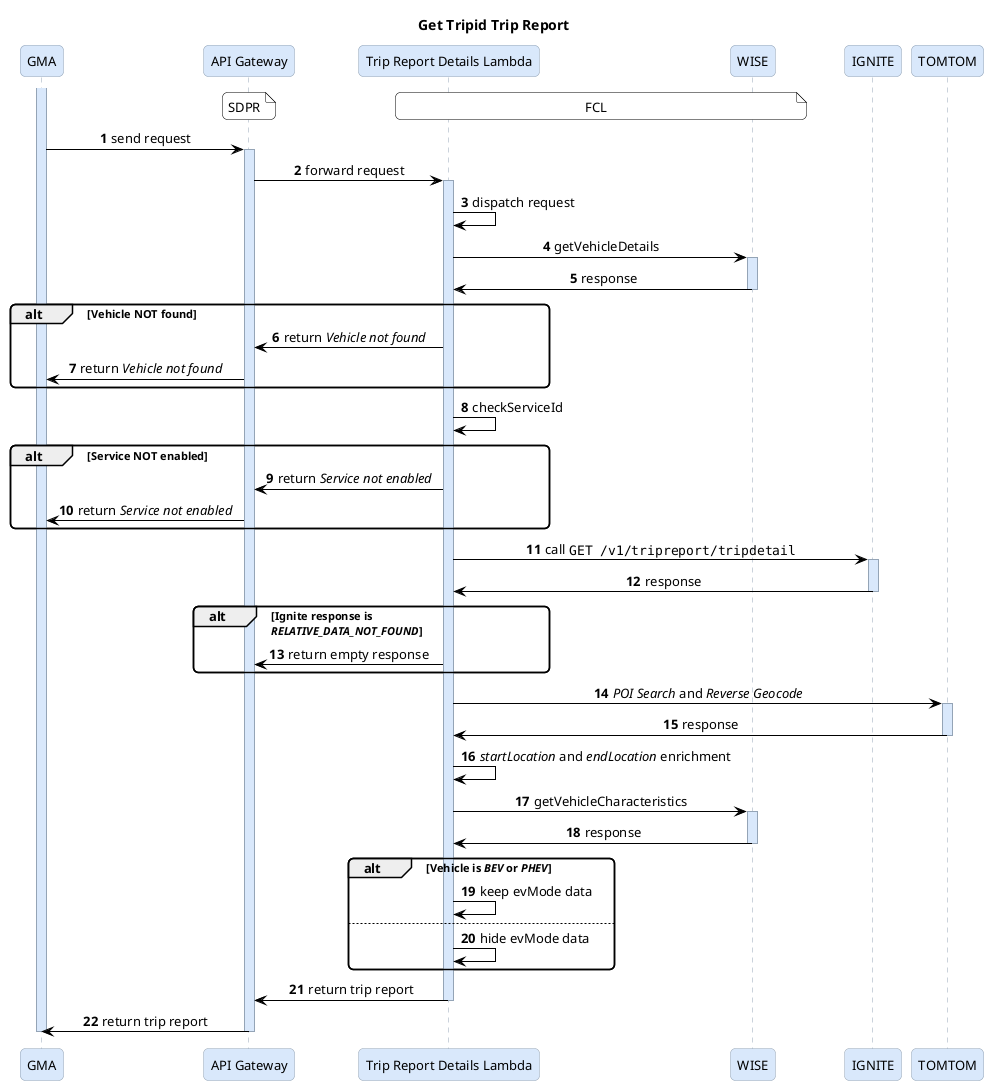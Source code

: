 @startuml

title Get Tripid Trip Report

autonumber

skinparam roundcorner 10
skinparam shadowing false
skinparam sequence {
  ArrowColor Black
  LifeLineBorderColor #94a4b6
  LifeLineBackgroundColor #d9e8fb
  ParticipantBorderColor #94a4b6
  ParticipantBackgroundColor #d9e8fb
  ParticipantFontSize 13
  MessageAlign center
  NoteBorderColor blue
}
skinparam Note {
  BorderColor black
  BackgroundColor white
}

participant "GMA" as GMA
participant "API Gateway" as API
participant "Trip Report Details Lambda" as Lambda
participant "WISE" as WISE
participant "IGNITE" as IGNITE
participant "TOMTOM" as TOMTOM

note over API: SDPR
/ note over Lambda, WISE: FCL

activate GMA
GMA -> API: send request

activate API
API -> Lambda: forward request

activate Lambda
Lambda -> Lambda: dispatch request

Lambda -> WISE: getVehicleDetails
activate WISE
WISE -> Lambda: response
deactivate WISE

alt Vehicle NOT found
  Lambda -> API: return //Vehicle not found//
  API -> GMA: return //Vehicle not found//
end

Lambda -> Lambda: checkServiceId

alt Service NOT enabled
  Lambda -> API: return //Service not enabled//
  API -> GMA: return //Service not enabled//
end

Lambda -> IGNITE: call ""GET /v1/tripreport/tripdetail""
activate IGNITE
IGNITE -> Lambda: response
deactivate IGNITE

alt Ignite response is\n//RELATIVE_DATA_NOT_FOUND//
  Lambda -> API: return empty response
end

Lambda -> TOMTOM: //POI Search// and //Reverse Geocode//
activate TOMTOM
TOMTOM -> Lambda: response
deactivate TOMTOM

Lambda -> Lambda: //startLocation// and //endLocation// enrichment

Lambda -> WISE: getVehicleCharacteristics
activate WISE
WISE -> Lambda: response
deactivate WISE

alt Vehicle is //BEV// or //PHEV//
  Lambda -> Lambda: keep evMode data
else
  Lambda -> Lambda: hide evMode data
end

Lambda -> API: return trip report
deactivate Lambda

API -> GMA: return trip report
deactivate API

deactivate GMA

@enduml